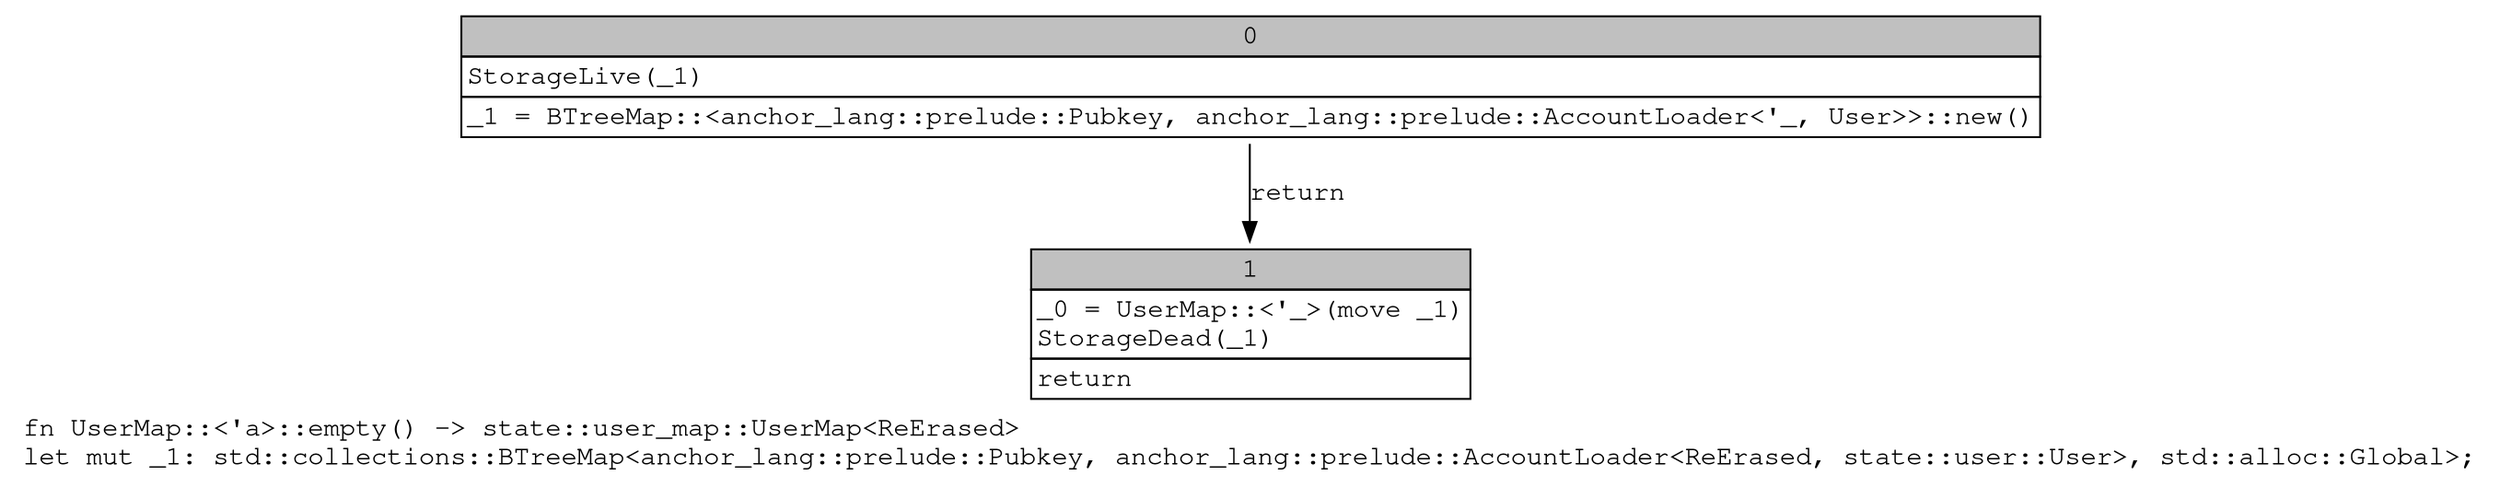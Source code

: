 digraph Mir_0_4483 {
    graph [fontname="Courier, monospace"];
    node [fontname="Courier, monospace"];
    edge [fontname="Courier, monospace"];
    label=<fn UserMap::&lt;'a&gt;::empty() -&gt; state::user_map::UserMap&lt;ReErased&gt;<br align="left"/>let mut _1: std::collections::BTreeMap&lt;anchor_lang::prelude::Pubkey, anchor_lang::prelude::AccountLoader&lt;ReErased, state::user::User&gt;, std::alloc::Global&gt;;<br align="left"/>>;
    bb0__0_4483 [shape="none", label=<<table border="0" cellborder="1" cellspacing="0"><tr><td bgcolor="gray" align="center" colspan="1">0</td></tr><tr><td align="left" balign="left">StorageLive(_1)<br/></td></tr><tr><td align="left">_1 = BTreeMap::&lt;anchor_lang::prelude::Pubkey, anchor_lang::prelude::AccountLoader&lt;'_, User&gt;&gt;::new()</td></tr></table>>];
    bb1__0_4483 [shape="none", label=<<table border="0" cellborder="1" cellspacing="0"><tr><td bgcolor="gray" align="center" colspan="1">1</td></tr><tr><td align="left" balign="left">_0 = UserMap::&lt;'_&gt;(move _1)<br/>StorageDead(_1)<br/></td></tr><tr><td align="left">return</td></tr></table>>];
    bb0__0_4483 -> bb1__0_4483 [label="return"];
}
